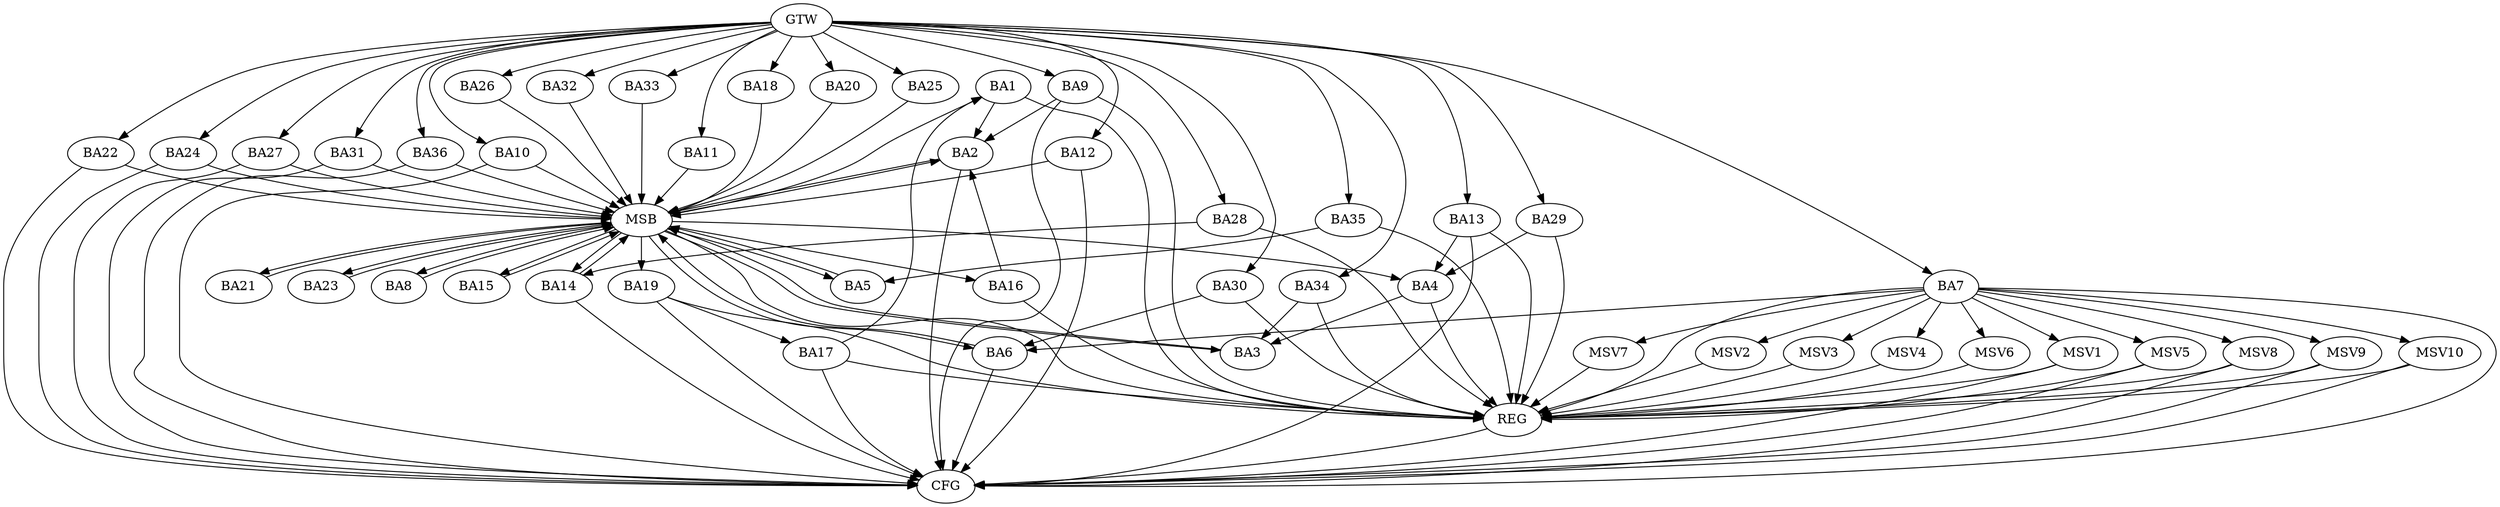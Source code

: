 strict digraph G {
  BA1 [ label="BA1" ];
  BA2 [ label="BA2" ];
  BA3 [ label="BA3" ];
  BA4 [ label="BA4" ];
  BA5 [ label="BA5" ];
  BA6 [ label="BA6" ];
  BA7 [ label="BA7" ];
  BA8 [ label="BA8" ];
  BA9 [ label="BA9" ];
  BA10 [ label="BA10" ];
  BA11 [ label="BA11" ];
  BA12 [ label="BA12" ];
  BA13 [ label="BA13" ];
  BA14 [ label="BA14" ];
  BA15 [ label="BA15" ];
  BA16 [ label="BA16" ];
  BA17 [ label="BA17" ];
  BA18 [ label="BA18" ];
  BA19 [ label="BA19" ];
  BA20 [ label="BA20" ];
  BA21 [ label="BA21" ];
  BA22 [ label="BA22" ];
  BA23 [ label="BA23" ];
  BA24 [ label="BA24" ];
  BA25 [ label="BA25" ];
  BA26 [ label="BA26" ];
  BA27 [ label="BA27" ];
  BA28 [ label="BA28" ];
  BA29 [ label="BA29" ];
  BA30 [ label="BA30" ];
  BA31 [ label="BA31" ];
  BA32 [ label="BA32" ];
  BA33 [ label="BA33" ];
  BA34 [ label="BA34" ];
  BA35 [ label="BA35" ];
  BA36 [ label="BA36" ];
  GTW [ label="GTW" ];
  REG [ label="REG" ];
  MSB [ label="MSB" ];
  CFG [ label="CFG" ];
  MSV1 [ label="MSV1" ];
  MSV2 [ label="MSV2" ];
  MSV3 [ label="MSV3" ];
  MSV4 [ label="MSV4" ];
  MSV5 [ label="MSV5" ];
  MSV6 [ label="MSV6" ];
  MSV7 [ label="MSV7" ];
  MSV8 [ label="MSV8" ];
  MSV9 [ label="MSV9" ];
  MSV10 [ label="MSV10" ];
  BA1 -> BA2;
  BA4 -> BA3;
  BA7 -> BA6;
  BA9 -> BA2;
  BA13 -> BA4;
  BA16 -> BA2;
  BA17 -> BA1;
  BA19 -> BA17;
  BA28 -> BA14;
  BA29 -> BA4;
  BA30 -> BA6;
  BA34 -> BA3;
  BA35 -> BA5;
  GTW -> BA7;
  GTW -> BA9;
  GTW -> BA10;
  GTW -> BA11;
  GTW -> BA12;
  GTW -> BA13;
  GTW -> BA18;
  GTW -> BA20;
  GTW -> BA22;
  GTW -> BA24;
  GTW -> BA25;
  GTW -> BA26;
  GTW -> BA27;
  GTW -> BA28;
  GTW -> BA29;
  GTW -> BA30;
  GTW -> BA31;
  GTW -> BA32;
  GTW -> BA33;
  GTW -> BA34;
  GTW -> BA35;
  GTW -> BA36;
  BA1 -> REG;
  BA4 -> REG;
  BA7 -> REG;
  BA9 -> REG;
  BA13 -> REG;
  BA16 -> REG;
  BA17 -> REG;
  BA19 -> REG;
  BA28 -> REG;
  BA29 -> REG;
  BA30 -> REG;
  BA34 -> REG;
  BA35 -> REG;
  BA2 -> MSB;
  MSB -> BA1;
  MSB -> REG;
  BA3 -> MSB;
  BA5 -> MSB;
  MSB -> BA3;
  BA6 -> MSB;
  BA8 -> MSB;
  BA10 -> MSB;
  BA11 -> MSB;
  MSB -> BA6;
  BA12 -> MSB;
  BA14 -> MSB;
  MSB -> BA4;
  BA15 -> MSB;
  MSB -> BA2;
  BA18 -> MSB;
  MSB -> BA5;
  BA20 -> MSB;
  MSB -> BA8;
  BA21 -> MSB;
  BA22 -> MSB;
  MSB -> BA19;
  BA23 -> MSB;
  BA24 -> MSB;
  MSB -> BA15;
  BA25 -> MSB;
  MSB -> BA14;
  BA26 -> MSB;
  BA27 -> MSB;
  MSB -> BA23;
  BA31 -> MSB;
  MSB -> BA16;
  BA32 -> MSB;
  MSB -> BA21;
  BA33 -> MSB;
  BA36 -> MSB;
  BA36 -> CFG;
  BA22 -> CFG;
  BA9 -> CFG;
  BA19 -> CFG;
  BA7 -> CFG;
  BA12 -> CFG;
  BA2 -> CFG;
  BA13 -> CFG;
  BA31 -> CFG;
  BA10 -> CFG;
  BA14 -> CFG;
  BA6 -> CFG;
  BA24 -> CFG;
  BA17 -> CFG;
  BA27 -> CFG;
  REG -> CFG;
  BA7 -> MSV1;
  BA7 -> MSV2;
  BA7 -> MSV3;
  BA7 -> MSV4;
  BA7 -> MSV5;
  MSV1 -> REG;
  MSV1 -> CFG;
  MSV2 -> REG;
  MSV3 -> REG;
  MSV4 -> REG;
  MSV5 -> REG;
  MSV5 -> CFG;
  BA7 -> MSV6;
  BA7 -> MSV7;
  BA7 -> MSV8;
  MSV6 -> REG;
  MSV7 -> REG;
  MSV8 -> REG;
  MSV8 -> CFG;
  BA7 -> MSV9;
  MSV9 -> REG;
  MSV9 -> CFG;
  BA7 -> MSV10;
  MSV10 -> REG;
  MSV10 -> CFG;
}
